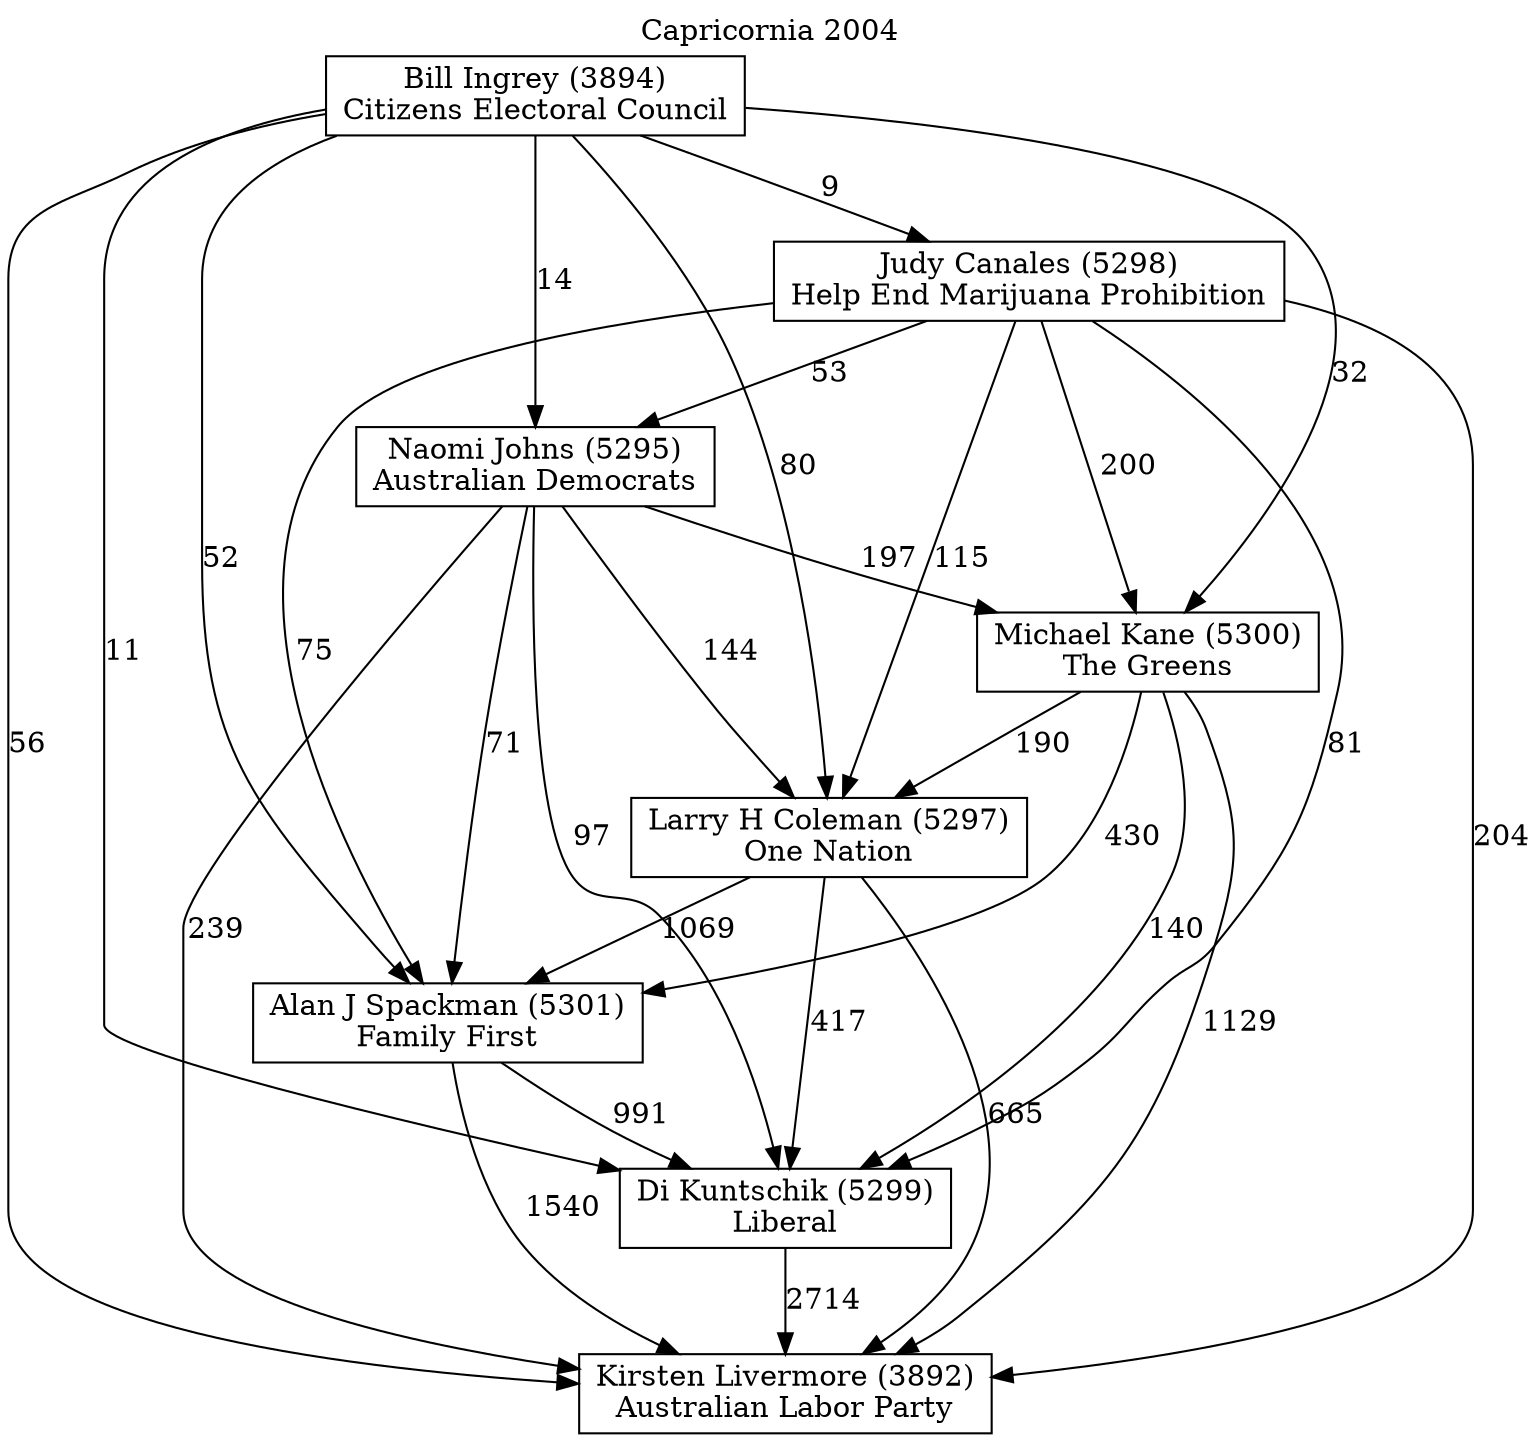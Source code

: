 // House preference flow
digraph "Kirsten Livermore (3892)_Capricornia_2004" {
	graph [label="Capricornia 2004" labelloc=t mclimit=10]
	node [shape=box]
	"Alan J Spackman (5301)" [label="Alan J Spackman (5301)
Family First"]
	"Bill Ingrey (3894)" [label="Bill Ingrey (3894)
Citizens Electoral Council"]
	"Di Kuntschik (5299)" [label="Di Kuntschik (5299)
Liberal"]
	"Judy Canales (5298)" [label="Judy Canales (5298)
Help End Marijuana Prohibition"]
	"Kirsten Livermore (3892)" [label="Kirsten Livermore (3892)
Australian Labor Party"]
	"Larry H Coleman (5297)" [label="Larry H Coleman (5297)
One Nation"]
	"Michael Kane (5300)" [label="Michael Kane (5300)
The Greens"]
	"Naomi Johns (5295)" [label="Naomi Johns (5295)
Australian Democrats"]
	"Alan J Spackman (5301)" -> "Di Kuntschik (5299)" [label=991]
	"Alan J Spackman (5301)" -> "Kirsten Livermore (3892)" [label=1540]
	"Bill Ingrey (3894)" -> "Alan J Spackman (5301)" [label=52]
	"Bill Ingrey (3894)" -> "Di Kuntschik (5299)" [label=11]
	"Bill Ingrey (3894)" -> "Judy Canales (5298)" [label=9]
	"Bill Ingrey (3894)" -> "Kirsten Livermore (3892)" [label=56]
	"Bill Ingrey (3894)" -> "Larry H Coleman (5297)" [label=80]
	"Bill Ingrey (3894)" -> "Michael Kane (5300)" [label=32]
	"Bill Ingrey (3894)" -> "Naomi Johns (5295)" [label=14]
	"Di Kuntschik (5299)" -> "Kirsten Livermore (3892)" [label=2714]
	"Judy Canales (5298)" -> "Alan J Spackman (5301)" [label=75]
	"Judy Canales (5298)" -> "Di Kuntschik (5299)" [label=81]
	"Judy Canales (5298)" -> "Kirsten Livermore (3892)" [label=204]
	"Judy Canales (5298)" -> "Larry H Coleman (5297)" [label=115]
	"Judy Canales (5298)" -> "Michael Kane (5300)" [label=200]
	"Judy Canales (5298)" -> "Naomi Johns (5295)" [label=53]
	"Larry H Coleman (5297)" -> "Alan J Spackman (5301)" [label=1069]
	"Larry H Coleman (5297)" -> "Di Kuntschik (5299)" [label=417]
	"Larry H Coleman (5297)" -> "Kirsten Livermore (3892)" [label=665]
	"Michael Kane (5300)" -> "Alan J Spackman (5301)" [label=430]
	"Michael Kane (5300)" -> "Di Kuntschik (5299)" [label=140]
	"Michael Kane (5300)" -> "Kirsten Livermore (3892)" [label=1129]
	"Michael Kane (5300)" -> "Larry H Coleman (5297)" [label=190]
	"Naomi Johns (5295)" -> "Alan J Spackman (5301)" [label=71]
	"Naomi Johns (5295)" -> "Di Kuntschik (5299)" [label=97]
	"Naomi Johns (5295)" -> "Kirsten Livermore (3892)" [label=239]
	"Naomi Johns (5295)" -> "Larry H Coleman (5297)" [label=144]
	"Naomi Johns (5295)" -> "Michael Kane (5300)" [label=197]
}
